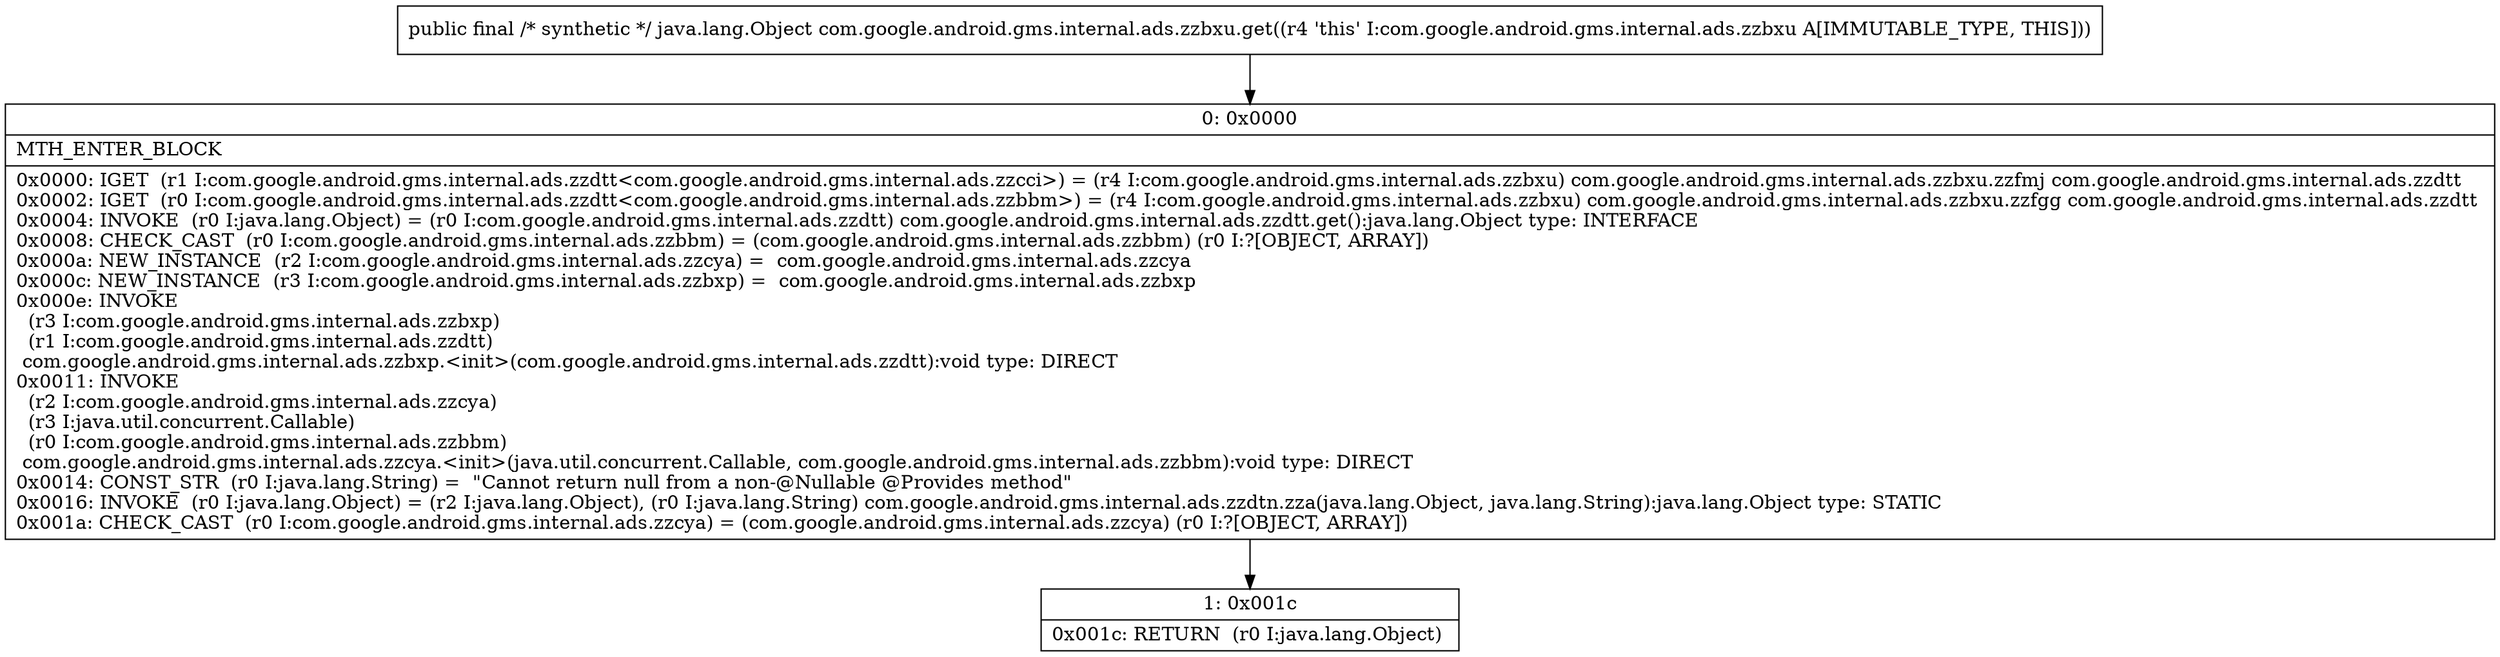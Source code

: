 digraph "CFG forcom.google.android.gms.internal.ads.zzbxu.get()Ljava\/lang\/Object;" {
Node_0 [shape=record,label="{0\:\ 0x0000|MTH_ENTER_BLOCK\l|0x0000: IGET  (r1 I:com.google.android.gms.internal.ads.zzdtt\<com.google.android.gms.internal.ads.zzcci\>) = (r4 I:com.google.android.gms.internal.ads.zzbxu) com.google.android.gms.internal.ads.zzbxu.zzfmj com.google.android.gms.internal.ads.zzdtt \l0x0002: IGET  (r0 I:com.google.android.gms.internal.ads.zzdtt\<com.google.android.gms.internal.ads.zzbbm\>) = (r4 I:com.google.android.gms.internal.ads.zzbxu) com.google.android.gms.internal.ads.zzbxu.zzfgg com.google.android.gms.internal.ads.zzdtt \l0x0004: INVOKE  (r0 I:java.lang.Object) = (r0 I:com.google.android.gms.internal.ads.zzdtt) com.google.android.gms.internal.ads.zzdtt.get():java.lang.Object type: INTERFACE \l0x0008: CHECK_CAST  (r0 I:com.google.android.gms.internal.ads.zzbbm) = (com.google.android.gms.internal.ads.zzbbm) (r0 I:?[OBJECT, ARRAY]) \l0x000a: NEW_INSTANCE  (r2 I:com.google.android.gms.internal.ads.zzcya) =  com.google.android.gms.internal.ads.zzcya \l0x000c: NEW_INSTANCE  (r3 I:com.google.android.gms.internal.ads.zzbxp) =  com.google.android.gms.internal.ads.zzbxp \l0x000e: INVOKE  \l  (r3 I:com.google.android.gms.internal.ads.zzbxp)\l  (r1 I:com.google.android.gms.internal.ads.zzdtt)\l com.google.android.gms.internal.ads.zzbxp.\<init\>(com.google.android.gms.internal.ads.zzdtt):void type: DIRECT \l0x0011: INVOKE  \l  (r2 I:com.google.android.gms.internal.ads.zzcya)\l  (r3 I:java.util.concurrent.Callable)\l  (r0 I:com.google.android.gms.internal.ads.zzbbm)\l com.google.android.gms.internal.ads.zzcya.\<init\>(java.util.concurrent.Callable, com.google.android.gms.internal.ads.zzbbm):void type: DIRECT \l0x0014: CONST_STR  (r0 I:java.lang.String) =  \"Cannot return null from a non\-@Nullable @Provides method\" \l0x0016: INVOKE  (r0 I:java.lang.Object) = (r2 I:java.lang.Object), (r0 I:java.lang.String) com.google.android.gms.internal.ads.zzdtn.zza(java.lang.Object, java.lang.String):java.lang.Object type: STATIC \l0x001a: CHECK_CAST  (r0 I:com.google.android.gms.internal.ads.zzcya) = (com.google.android.gms.internal.ads.zzcya) (r0 I:?[OBJECT, ARRAY]) \l}"];
Node_1 [shape=record,label="{1\:\ 0x001c|0x001c: RETURN  (r0 I:java.lang.Object) \l}"];
MethodNode[shape=record,label="{public final \/* synthetic *\/ java.lang.Object com.google.android.gms.internal.ads.zzbxu.get((r4 'this' I:com.google.android.gms.internal.ads.zzbxu A[IMMUTABLE_TYPE, THIS])) }"];
MethodNode -> Node_0;
Node_0 -> Node_1;
}

